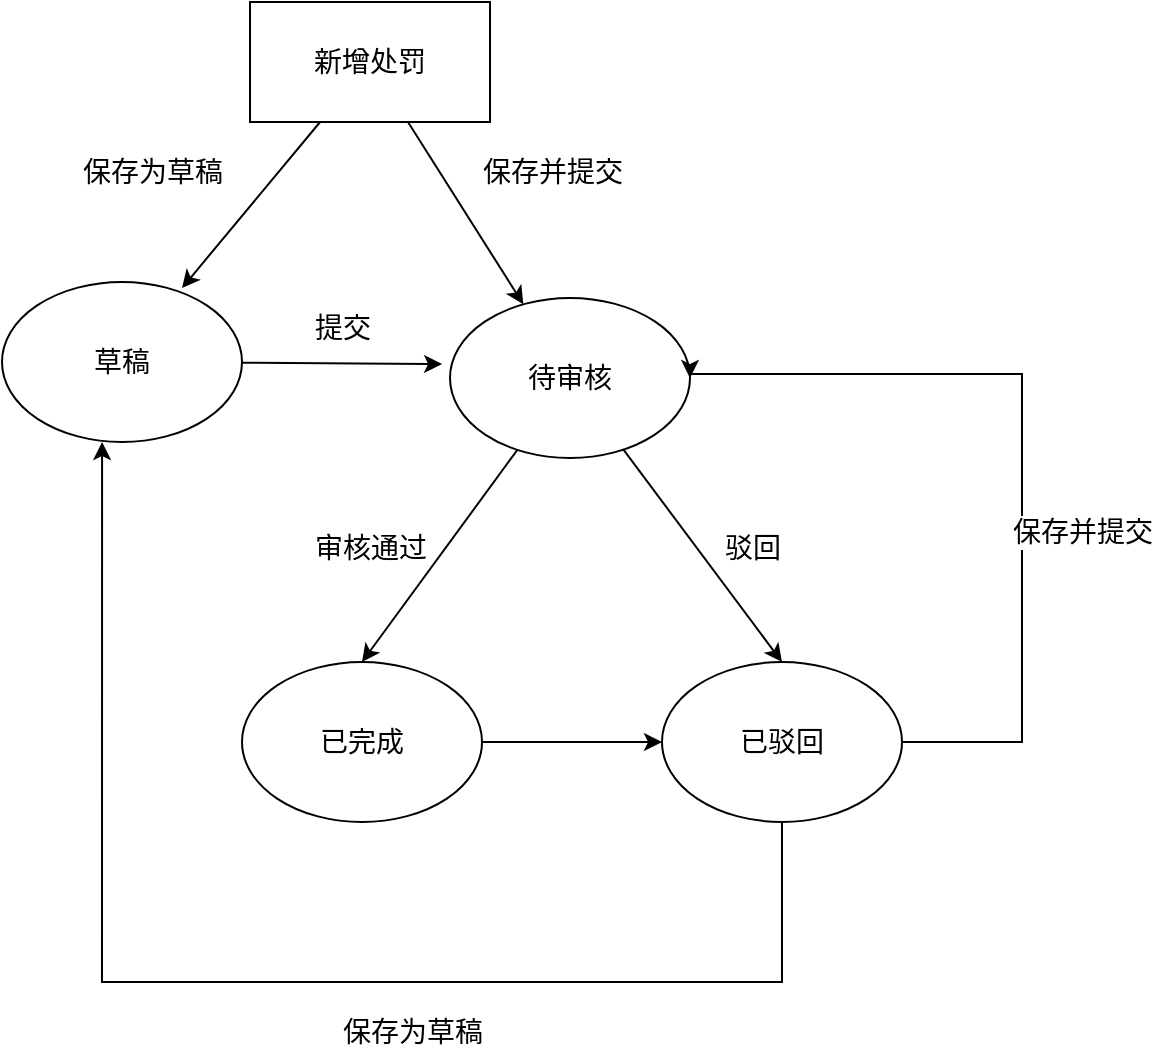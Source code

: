 <mxfile version="24.3.0" type="github">
  <diagram name="第 1 页" id="p_8bD9LJBNQMMYbtDEOI">
    <mxGraphModel dx="1434" dy="746" grid="1" gridSize="10" guides="1" tooltips="1" connect="1" arrows="1" fold="1" page="1" pageScale="1" pageWidth="827" pageHeight="1169" math="0" shadow="0">
      <root>
        <mxCell id="0" />
        <mxCell id="1" parent="0" />
        <mxCell id="-ruwcqV90Up8UHWm4ljY-1" value="草稿" style="ellipse;whiteSpace=wrap;html=1;fontSize=14;" vertex="1" parent="1">
          <mxGeometry x="230" y="260" width="120" height="80" as="geometry" />
        </mxCell>
        <mxCell id="-ruwcqV90Up8UHWm4ljY-7" style="rounded=0;orthogonalLoop=1;jettySize=auto;html=1;fontFamily=Helvetica;fontSize=12;fontColor=default;autosize=1;resizable=0;" edge="1" parent="1" source="-ruwcqV90Up8UHWm4ljY-2" target="-ruwcqV90Up8UHWm4ljY-3">
          <mxGeometry relative="1" as="geometry" />
        </mxCell>
        <mxCell id="-ruwcqV90Up8UHWm4ljY-2" value="新增处罚" style="rounded=0;whiteSpace=wrap;html=1;fontSize=14;" vertex="1" parent="1">
          <mxGeometry x="354" y="120" width="120" height="60" as="geometry" />
        </mxCell>
        <mxCell id="-ruwcqV90Up8UHWm4ljY-15" style="edgeStyle=none;rounded=0;orthogonalLoop=1;jettySize=auto;html=1;entryX=0.5;entryY=0;entryDx=0;entryDy=0;strokeColor=default;align=center;verticalAlign=middle;fontFamily=Helvetica;fontSize=12;fontColor=default;labelBackgroundColor=default;autosize=1;resizable=0;endArrow=classic;" edge="1" parent="1" source="-ruwcqV90Up8UHWm4ljY-3" target="-ruwcqV90Up8UHWm4ljY-12">
          <mxGeometry relative="1" as="geometry" />
        </mxCell>
        <mxCell id="-ruwcqV90Up8UHWm4ljY-16" style="edgeStyle=none;rounded=0;orthogonalLoop=1;jettySize=auto;html=1;entryX=0.5;entryY=0;entryDx=0;entryDy=0;strokeColor=default;align=center;verticalAlign=middle;fontFamily=Helvetica;fontSize=12;fontColor=default;labelBackgroundColor=default;autosize=1;resizable=0;endArrow=classic;" edge="1" parent="1" source="-ruwcqV90Up8UHWm4ljY-3" target="-ruwcqV90Up8UHWm4ljY-13">
          <mxGeometry relative="1" as="geometry" />
        </mxCell>
        <mxCell id="-ruwcqV90Up8UHWm4ljY-3" value="待审核" style="ellipse;whiteSpace=wrap;html=1;fontSize=14;" vertex="1" parent="1">
          <mxGeometry x="454" y="268" width="120" height="80" as="geometry" />
        </mxCell>
        <mxCell id="-ruwcqV90Up8UHWm4ljY-5" style="rounded=0;orthogonalLoop=1;jettySize=auto;html=1;entryX=0.75;entryY=0.038;entryDx=0;entryDy=0;entryPerimeter=0;fontFamily=Helvetica;fontSize=12;fontColor=default;autosize=1;resizable=0;" edge="1" parent="1" source="-ruwcqV90Up8UHWm4ljY-2" target="-ruwcqV90Up8UHWm4ljY-1">
          <mxGeometry relative="1" as="geometry" />
        </mxCell>
        <mxCell id="-ruwcqV90Up8UHWm4ljY-6" value="&lt;font style=&quot;font-size: 14px;&quot;&gt;保存为草稿&lt;/font&gt;" style="text;html=1;align=center;verticalAlign=middle;resizable=0;points=[];autosize=1;strokeColor=none;fillColor=none;fontFamily=Helvetica;fontSize=12;fontColor=default;" vertex="1" parent="1">
          <mxGeometry x="260" y="190" width="90" height="30" as="geometry" />
        </mxCell>
        <mxCell id="-ruwcqV90Up8UHWm4ljY-8" value="&lt;font style=&quot;font-size: 14px;&quot;&gt;保存并提交&lt;/font&gt;" style="text;html=1;align=center;verticalAlign=middle;resizable=0;points=[];autosize=1;strokeColor=none;fillColor=none;fontFamily=Helvetica;fontSize=12;fontColor=default;labelBackgroundColor=default;" vertex="1" parent="1">
          <mxGeometry x="460" y="190" width="90" height="30" as="geometry" />
        </mxCell>
        <mxCell id="-ruwcqV90Up8UHWm4ljY-9" style="edgeStyle=none;rounded=0;orthogonalLoop=1;jettySize=auto;html=1;entryX=-0.033;entryY=0.413;entryDx=0;entryDy=0;entryPerimeter=0;strokeColor=default;align=center;verticalAlign=middle;fontFamily=Helvetica;fontSize=12;fontColor=default;labelBackgroundColor=default;autosize=1;resizable=0;endArrow=classic;" edge="1" parent="1" source="-ruwcqV90Up8UHWm4ljY-1" target="-ruwcqV90Up8UHWm4ljY-3">
          <mxGeometry relative="1" as="geometry" />
        </mxCell>
        <mxCell id="-ruwcqV90Up8UHWm4ljY-10" value="&lt;font style=&quot;font-size: 14px;&quot;&gt;提交&lt;/font&gt;" style="text;html=1;align=center;verticalAlign=middle;resizable=0;points=[];autosize=1;strokeColor=none;fillColor=none;fontFamily=Helvetica;fontSize=12;fontColor=default;labelBackgroundColor=default;" vertex="1" parent="1">
          <mxGeometry x="375" y="268" width="50" height="30" as="geometry" />
        </mxCell>
        <mxCell id="-ruwcqV90Up8UHWm4ljY-17" value="" style="edgeStyle=none;rounded=0;orthogonalLoop=1;jettySize=auto;html=1;strokeColor=default;align=center;verticalAlign=middle;fontFamily=Helvetica;fontSize=12;fontColor=default;labelBackgroundColor=default;autosize=1;resizable=0;endArrow=classic;" edge="1" parent="1" source="-ruwcqV90Up8UHWm4ljY-12" target="-ruwcqV90Up8UHWm4ljY-13">
          <mxGeometry relative="1" as="geometry" />
        </mxCell>
        <mxCell id="-ruwcqV90Up8UHWm4ljY-12" value="已完成" style="ellipse;whiteSpace=wrap;html=1;fontSize=14;" vertex="1" parent="1">
          <mxGeometry x="350" y="450" width="120" height="80" as="geometry" />
        </mxCell>
        <mxCell id="-ruwcqV90Up8UHWm4ljY-20" style="edgeStyle=orthogonalEdgeStyle;rounded=0;orthogonalLoop=1;jettySize=auto;html=1;entryX=1;entryY=0.5;entryDx=0;entryDy=0;strokeColor=default;align=center;verticalAlign=middle;fontFamily=Helvetica;fontSize=12;fontColor=default;labelBackgroundColor=default;autosize=1;resizable=0;endArrow=classic;" edge="1" parent="1" source="-ruwcqV90Up8UHWm4ljY-13" target="-ruwcqV90Up8UHWm4ljY-3">
          <mxGeometry relative="1" as="geometry">
            <Array as="points">
              <mxPoint x="740" y="490" />
              <mxPoint x="740" y="306" />
            </Array>
          </mxGeometry>
        </mxCell>
        <mxCell id="-ruwcqV90Up8UHWm4ljY-13" value="已驳回" style="ellipse;whiteSpace=wrap;html=1;fontSize=14;" vertex="1" parent="1">
          <mxGeometry x="560" y="450" width="120" height="80" as="geometry" />
        </mxCell>
        <mxCell id="-ruwcqV90Up8UHWm4ljY-18" value="&lt;font style=&quot;font-size: 14px;&quot;&gt;审核通过&lt;/font&gt;" style="text;html=1;align=center;verticalAlign=middle;resizable=0;points=[];autosize=1;strokeColor=none;fillColor=none;fontFamily=Helvetica;fontSize=12;fontColor=default;labelBackgroundColor=default;" vertex="1" parent="1">
          <mxGeometry x="374" y="378" width="80" height="30" as="geometry" />
        </mxCell>
        <mxCell id="-ruwcqV90Up8UHWm4ljY-19" value="&lt;span style=&quot;font-size: 14px;&quot;&gt;驳回&lt;/span&gt;" style="text;html=1;align=center;verticalAlign=middle;resizable=0;points=[];autosize=1;strokeColor=none;fillColor=none;fontFamily=Helvetica;fontSize=12;fontColor=default;labelBackgroundColor=default;" vertex="1" parent="1">
          <mxGeometry x="580" y="378" width="50" height="30" as="geometry" />
        </mxCell>
        <mxCell id="-ruwcqV90Up8UHWm4ljY-21" value="&lt;font style=&quot;font-size: 14px;&quot;&gt;保存并提交&lt;/font&gt;" style="text;html=1;align=center;verticalAlign=middle;resizable=0;points=[];autosize=1;strokeColor=none;fillColor=none;fontFamily=Helvetica;fontSize=12;fontColor=default;labelBackgroundColor=default;" vertex="1" parent="1">
          <mxGeometry x="725" y="370" width="90" height="30" as="geometry" />
        </mxCell>
        <mxCell id="-ruwcqV90Up8UHWm4ljY-22" style="edgeStyle=none;rounded=0;orthogonalLoop=1;jettySize=auto;html=1;entryX=0.417;entryY=1;entryDx=0;entryDy=0;entryPerimeter=0;strokeColor=default;align=center;verticalAlign=middle;fontFamily=Helvetica;fontSize=12;fontColor=default;labelBackgroundColor=default;autosize=1;resizable=0;endArrow=classic;" edge="1" parent="1" source="-ruwcqV90Up8UHWm4ljY-13" target="-ruwcqV90Up8UHWm4ljY-1">
          <mxGeometry relative="1" as="geometry">
            <Array as="points">
              <mxPoint x="620" y="610" />
              <mxPoint x="280" y="610" />
            </Array>
          </mxGeometry>
        </mxCell>
        <mxCell id="-ruwcqV90Up8UHWm4ljY-23" value="&lt;font style=&quot;font-size: 14px;&quot;&gt;保存为草稿&lt;/font&gt;" style="text;html=1;align=center;verticalAlign=middle;resizable=0;points=[];autosize=1;strokeColor=none;fillColor=none;fontFamily=Helvetica;fontSize=12;fontColor=default;labelBackgroundColor=default;" vertex="1" parent="1">
          <mxGeometry x="390" y="620" width="90" height="30" as="geometry" />
        </mxCell>
      </root>
    </mxGraphModel>
  </diagram>
</mxfile>
